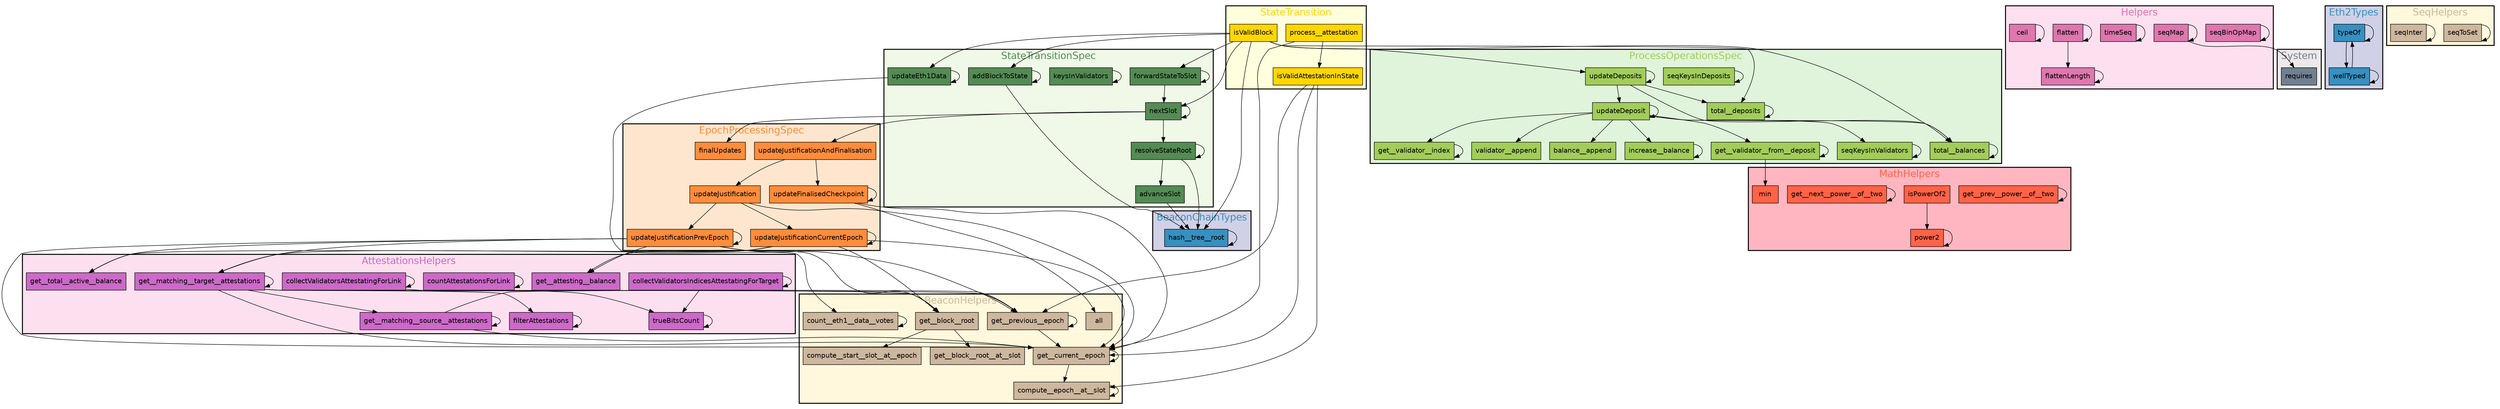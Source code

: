 digraph G {
fontname=helvetica;
subgraph cluster__35_BeaconChainTypes {
style=filled;
fontsize="20.0";
fillcolor="#d0d1e6";
fontcolor="#3690c0";
penwidth=2;
label=BeaconChainTypes;
hash__tree__root [shape=rectangle, style=filled, fontname=helvetica, fillcolor="#3690c0"];
}

subgraph cluster__51_BeaconHelpers {
style=filled;
fontsize="20.0";
fillcolor=cornsilk;
fontcolor=bisque3;
penwidth=2;
label=BeaconHelpers;
all [shape=rectangle, style=filled, fontname=helvetica, fillcolor=bisque3];
count__eth1__data__votes [shape=rectangle, style=filled, fontname=helvetica, fillcolor=bisque3];
compute__start__slot__at__epoch [shape=rectangle, style=filled, fontname=helvetica, fillcolor=bisque3];
compute__epoch__at__slot [shape=rectangle, style=filled, fontname=helvetica, fillcolor=bisque3];
get__block__root__at__slot [shape=rectangle, style=filled, fontname=helvetica, fillcolor=bisque3];
get__block__root [shape=rectangle, style=filled, fontname=helvetica, fillcolor=bisque3];
get__previous__epoch [shape=rectangle, style=filled, fontname=helvetica, fillcolor=bisque3];
get__current__epoch [shape=rectangle, style=filled, fontname=helvetica, fillcolor=bisque3];
}

subgraph cluster__75_EpochProcessingSpec {
style=filled;
fontsize="20.0";
fillcolor="#fee6ce";
fontcolor="#fd8d3c";
penwidth=2;
label=EpochProcessingSpec;
updateFinalisedCheckpoint [shape=rectangle, style=filled, fontname=helvetica, fillcolor="#fd8d3c"];
updateJustification [shape=rectangle, style=filled, fontname=helvetica, fillcolor="#fd8d3c"];
finalUpdates [shape=rectangle, style=filled, fontname=helvetica, fillcolor="#fd8d3c"];
updateJustificationCurrentEpoch [shape=rectangle, style=filled, fontname=helvetica, fillcolor="#fd8d3c"];
updateJustificationPrevEpoch [shape=rectangle, style=filled, fontname=helvetica, fillcolor="#fd8d3c"];
updateJustificationAndFinalisation [shape=rectangle, style=filled, fontname=helvetica, fillcolor="#fd8d3c"];
}

subgraph cluster__8_Helpers {
style=filled;
fontsize="20.0";
fillcolor="#fde0ef";
fontcolor="#de77ae";
penwidth=2;
label=Helpers;
seqBinOpMap [shape=rectangle, style=filled, fontname=helvetica, fillcolor="#de77ae"];
seqMap [shape=rectangle, style=filled, fontname=helvetica, fillcolor="#de77ae"];
timeSeq [shape=rectangle, style=filled, fontname=helvetica, fillcolor="#de77ae"];
flatten [shape=rectangle, style=filled, fontname=helvetica, fillcolor="#de77ae"];
ceil [shape=rectangle, style=filled, fontname=helvetica, fillcolor="#de77ae"];
flattenLength [shape=rectangle, style=filled, fontname=helvetica, fillcolor="#de77ae"];
}

subgraph cluster__10_MathHelpers {
style=filled;
fontsize="20.0";
fillcolor=lightpink;
fontcolor=tomato;
penwidth=2;
label=MathHelpers;
get__prev__power__of__two [shape=rectangle, style=filled, fontname=helvetica, fillcolor=tomato];
isPowerOf2 [shape=rectangle, style=filled, fontname=helvetica, fillcolor=tomato];
power2 [shape=rectangle, style=filled, fontname=helvetica, fillcolor=tomato];
get__next__power__of__two [shape=rectangle, style=filled, fontname=helvetica, fillcolor=tomato];
min [shape=rectangle, style=filled, fontname=helvetica, fillcolor=tomato];
}

subgraph cluster__100_StateTransition {
style=filled;
fontsize="20.0";
fillcolor="#ffffdd";
fontcolor=gold;
penwidth=2;
label=StateTransition;
process__attestation [shape=rectangle, style=filled, fontname=helvetica, fillcolor=gold];
isValidBlock [shape=rectangle, style=filled, fontname=helvetica, fillcolor=gold];
isValidAttestationInState [shape=rectangle, style=filled, fontname=helvetica, fillcolor=gold];
}

subgraph cluster__98_ProcessOperationsSpec {
style=filled;
fontsize="20.0";
fillcolor="#e0f3db";
fontcolor=darkolivegreen3;
penwidth=2;
label=ProcessOperationsSpec;
seqKeysInDeposits [shape=rectangle, style=filled, fontname=helvetica, fillcolor=darkolivegreen3];
seqKeysInValidators [shape=rectangle, style=filled, fontname=helvetica, fillcolor=darkolivegreen3];
increase__balance [shape=rectangle, style=filled, fontname=helvetica, fillcolor=darkolivegreen3];
total__deposits [shape=rectangle, style=filled, fontname=helvetica, fillcolor=darkolivegreen3];
get__validator__from__deposit [shape=rectangle, style=filled, fontname=helvetica, fillcolor=darkolivegreen3];
updateDeposit [shape=rectangle, style=filled, fontname=helvetica, fillcolor=darkolivegreen3];
total__balances [shape=rectangle, style=filled, fontname=helvetica, fillcolor=darkolivegreen3];
get__validator__index [shape=rectangle, style=filled, fontname=helvetica, fillcolor=darkolivegreen3];
validator__append [shape=rectangle, style=filled, fontname=helvetica, fillcolor=darkolivegreen3];
balance__append [shape=rectangle, style=filled, fontname=helvetica, fillcolor=darkolivegreen3];
updateDeposits [shape=rectangle, style=filled, fontname=helvetica, fillcolor=darkolivegreen3];
}

subgraph cluster__66_AttestationsHelpers {
style=filled;
fontsize="20.0";
fillcolor="#fde0ef";
fontcolor=orchid3;
penwidth=2;
label=AttestationsHelpers;
filterAttestations [shape=rectangle, style=filled, fontname=helvetica, fillcolor=orchid3];
collectValidatorsIndicesAttestatingForTarget [shape=rectangle, style=filled, fontname=helvetica, fillcolor=orchid3];
get__attesting__balance [shape=rectangle, style=filled, fontname=helvetica, fillcolor=orchid3];
countAttestationsForLink [shape=rectangle, style=filled, fontname=helvetica, fillcolor=orchid3];
trueBitsCount [shape=rectangle, style=filled, fontname=helvetica, fillcolor=orchid3];
get__matching__target__attestations [shape=rectangle, style=filled, fontname=helvetica, fillcolor=orchid3];
collectValidatorsAttestatingForLink [shape=rectangle, style=filled, fontname=helvetica, fillcolor=orchid3];
get__matching__source__attestations [shape=rectangle, style=filled, fontname=helvetica, fillcolor=orchid3];
get__total__active__balance [shape=rectangle, style=filled, fontname=helvetica, fillcolor=orchid3];
}

subgraph cluster__System {
style=filled;
fontsize="20.0";
fillcolor=snow2;
fontcolor=slategrey;
penwidth=2;
label=System;
requires [shape=rectangle, style=filled, fontname=helvetica, fillcolor=slategrey];
}

subgraph cluster__77_StateTransitionSpec {
style=filled;
fontsize="20.0";
fillcolor="#f0f9e8";
fontcolor=palegreen4;
penwidth=2;
label=StateTransitionSpec;
nextSlot [shape=rectangle, style=filled, fontname=helvetica, fillcolor=palegreen4];
resolveStateRoot [shape=rectangle, style=filled, fontname=helvetica, fillcolor=palegreen4];
forwardStateToSlot [shape=rectangle, style=filled, fontname=helvetica, fillcolor=palegreen4];
keysInValidators [shape=rectangle, style=filled, fontname=helvetica, fillcolor=palegreen4];
addBlockToState [shape=rectangle, style=filled, fontname=helvetica, fillcolor=palegreen4];
updateEth1Data [shape=rectangle, style=filled, fontname=helvetica, fillcolor=palegreen4];
advanceSlot [shape=rectangle, style=filled, fontname=helvetica, fillcolor=palegreen4];
}

subgraph cluster__12_Eth2Types {
style=filled;
fontsize="20.0";
fillcolor="#d0d1e6";
fontcolor="#3690c0";
penwidth=2;
label=Eth2Types;
typeOf [shape=rectangle, style=filled, fontname=helvetica, fillcolor="#3690c0"];
wellTyped [shape=rectangle, style=filled, fontname=helvetica, fillcolor="#3690c0"];
}

subgraph cluster__6_SeqHelpers {
style=filled;
fontsize="20.0";
fillcolor=cornsilk;
fontcolor=bisque3;
penwidth=2;
label=SeqHelpers;
seqToSet [shape=rectangle, style=filled, fontname=helvetica, fillcolor=bisque3];
seqInter [shape=rectangle, style=filled, fontname=helvetica, fillcolor=bisque3];
}

seqBinOpMap -> seqBinOpMap;
seqMap -> requires;
seqMap -> seqMap;
updateFinalisedCheckpoint -> all;
updateFinalisedCheckpoint -> get__current__epoch;
updateFinalisedCheckpoint -> updateFinalisedCheckpoint;
timeSeq -> timeSeq;
process__attestation -> get__current__epoch;
process__attestation -> isValidAttestationInState;
seqKeysInDeposits -> seqKeysInDeposits;
count__eth1__data__votes -> count__eth1__data__votes;
compute__epoch__at__slot -> compute__epoch__at__slot;
typeOf -> typeOf;
typeOf -> wellTyped;
filterAttestations -> filterAttestations;
get__prev__power__of__two -> get__prev__power__of__two;
collectValidatorsIndicesAttestatingForTarget -> collectValidatorsIndicesAttestatingForTarget;
collectValidatorsIndicesAttestatingForTarget -> trueBitsCount;
nextSlot -> finalUpdates;
nextSlot -> nextSlot;
nextSlot -> resolveStateRoot;
nextSlot -> updateJustificationAndFinalisation;
resolveStateRoot -> advanceSlot;
resolveStateRoot -> hash__tree__root;
resolveStateRoot -> resolveStateRoot;
forwardStateToSlot -> forwardStateToSlot;
forwardStateToSlot -> nextSlot;
keysInValidators -> keysInValidators;
get__block__root -> compute__start__slot__at__epoch;
get__block__root -> get__block__root__at__slot;
flatten -> flatten;
flatten -> flattenLength;
countAttestationsForLink -> countAttestationsForLink;
seqKeysInValidators -> seqKeysInValidators;
updateJustification -> get__current__epoch;
updateJustification -> updateJustificationCurrentEpoch;
updateJustification -> updateJustificationPrevEpoch;
increase__balance -> increase__balance;
total__deposits -> total__deposits;
get__validator__from__deposit -> get__validator__from__deposit;
get__validator__from__deposit -> min;
isPowerOf2 -> power2;
power2 -> power2;
get__previous__epoch -> get__current__epoch;
get__previous__epoch -> get__previous__epoch;
trueBitsCount -> trueBitsCount;
get__matching__target__attestations -> filterAttestations;
get__matching__target__attestations -> get__block__root;
get__matching__target__attestations -> get__current__epoch;
get__matching__target__attestations -> get__matching__source__attestations;
get__matching__target__attestations -> get__matching__target__attestations;
get__matching__target__attestations -> get__previous__epoch;
updateDeposit -> balance__append;
updateDeposit -> get__validator__from__deposit;
updateDeposit -> get__validator__index;
updateDeposit -> increase__balance;
updateDeposit -> seqKeysInValidators;
updateDeposit -> total__balances;
updateDeposit -> updateDeposit;
updateDeposit -> validator__append;
ceil -> ceil;
total__balances -> total__balances;
addBlockToState -> addBlockToState;
addBlockToState -> hash__tree__root;
get__validator__index -> get__validator__index;
collectValidatorsAttestatingForLink -> collectValidatorsAttestatingForLink;
collectValidatorsAttestatingForLink -> trueBitsCount;
get__matching__source__attestations -> get__current__epoch;
get__matching__source__attestations -> get__matching__source__attestations;
get__matching__source__attestations -> get__previous__epoch;
flattenLength -> flattenLength;
updateJustificationCurrentEpoch -> get__attesting__balance;
updateJustificationCurrentEpoch -> get__block__root;
updateJustificationCurrentEpoch -> get__current__epoch;
updateJustificationCurrentEpoch -> get__matching__target__attestations;
updateJustificationCurrentEpoch -> get__total__active__balance;
updateJustificationCurrentEpoch -> updateJustificationCurrentEpoch;
seqToSet -> seqToSet;
isValidBlock -> addBlockToState;
isValidBlock -> forwardStateToSlot;
isValidBlock -> hash__tree__root;
isValidBlock -> nextSlot;
isValidBlock -> total__balances;
isValidBlock -> total__deposits;
isValidBlock -> updateDeposits;
isValidBlock -> updateEth1Data;
updateJustificationPrevEpoch -> get__attesting__balance;
updateJustificationPrevEpoch -> get__block__root;
updateJustificationPrevEpoch -> get__current__epoch;
updateJustificationPrevEpoch -> get__matching__target__attestations;
updateJustificationPrevEpoch -> get__previous__epoch;
updateJustificationPrevEpoch -> get__total__active__balance;
updateJustificationPrevEpoch -> updateJustificationPrevEpoch;
get__current__epoch -> compute__epoch__at__slot;
get__current__epoch -> get__current__epoch;
get__next__power__of__two -> get__next__power__of__two;
updateEth1Data -> count__eth1__data__votes;
updateEth1Data -> updateEth1Data;
updateDeposits -> total__balances;
updateDeposits -> total__deposits;
updateDeposits -> updateDeposit;
updateDeposits -> updateDeposits;
isValidAttestationInState -> compute__epoch__at__slot;
isValidAttestationInState -> get__current__epoch;
isValidAttestationInState -> get__previous__epoch;
hash__tree__root -> hash__tree__root;
advanceSlot -> hash__tree__root;
updateJustificationAndFinalisation -> updateFinalisedCheckpoint;
updateJustificationAndFinalisation -> updateJustification;
wellTyped -> typeOf;
wellTyped -> wellTyped;
seqInter -> seqInter;
}
